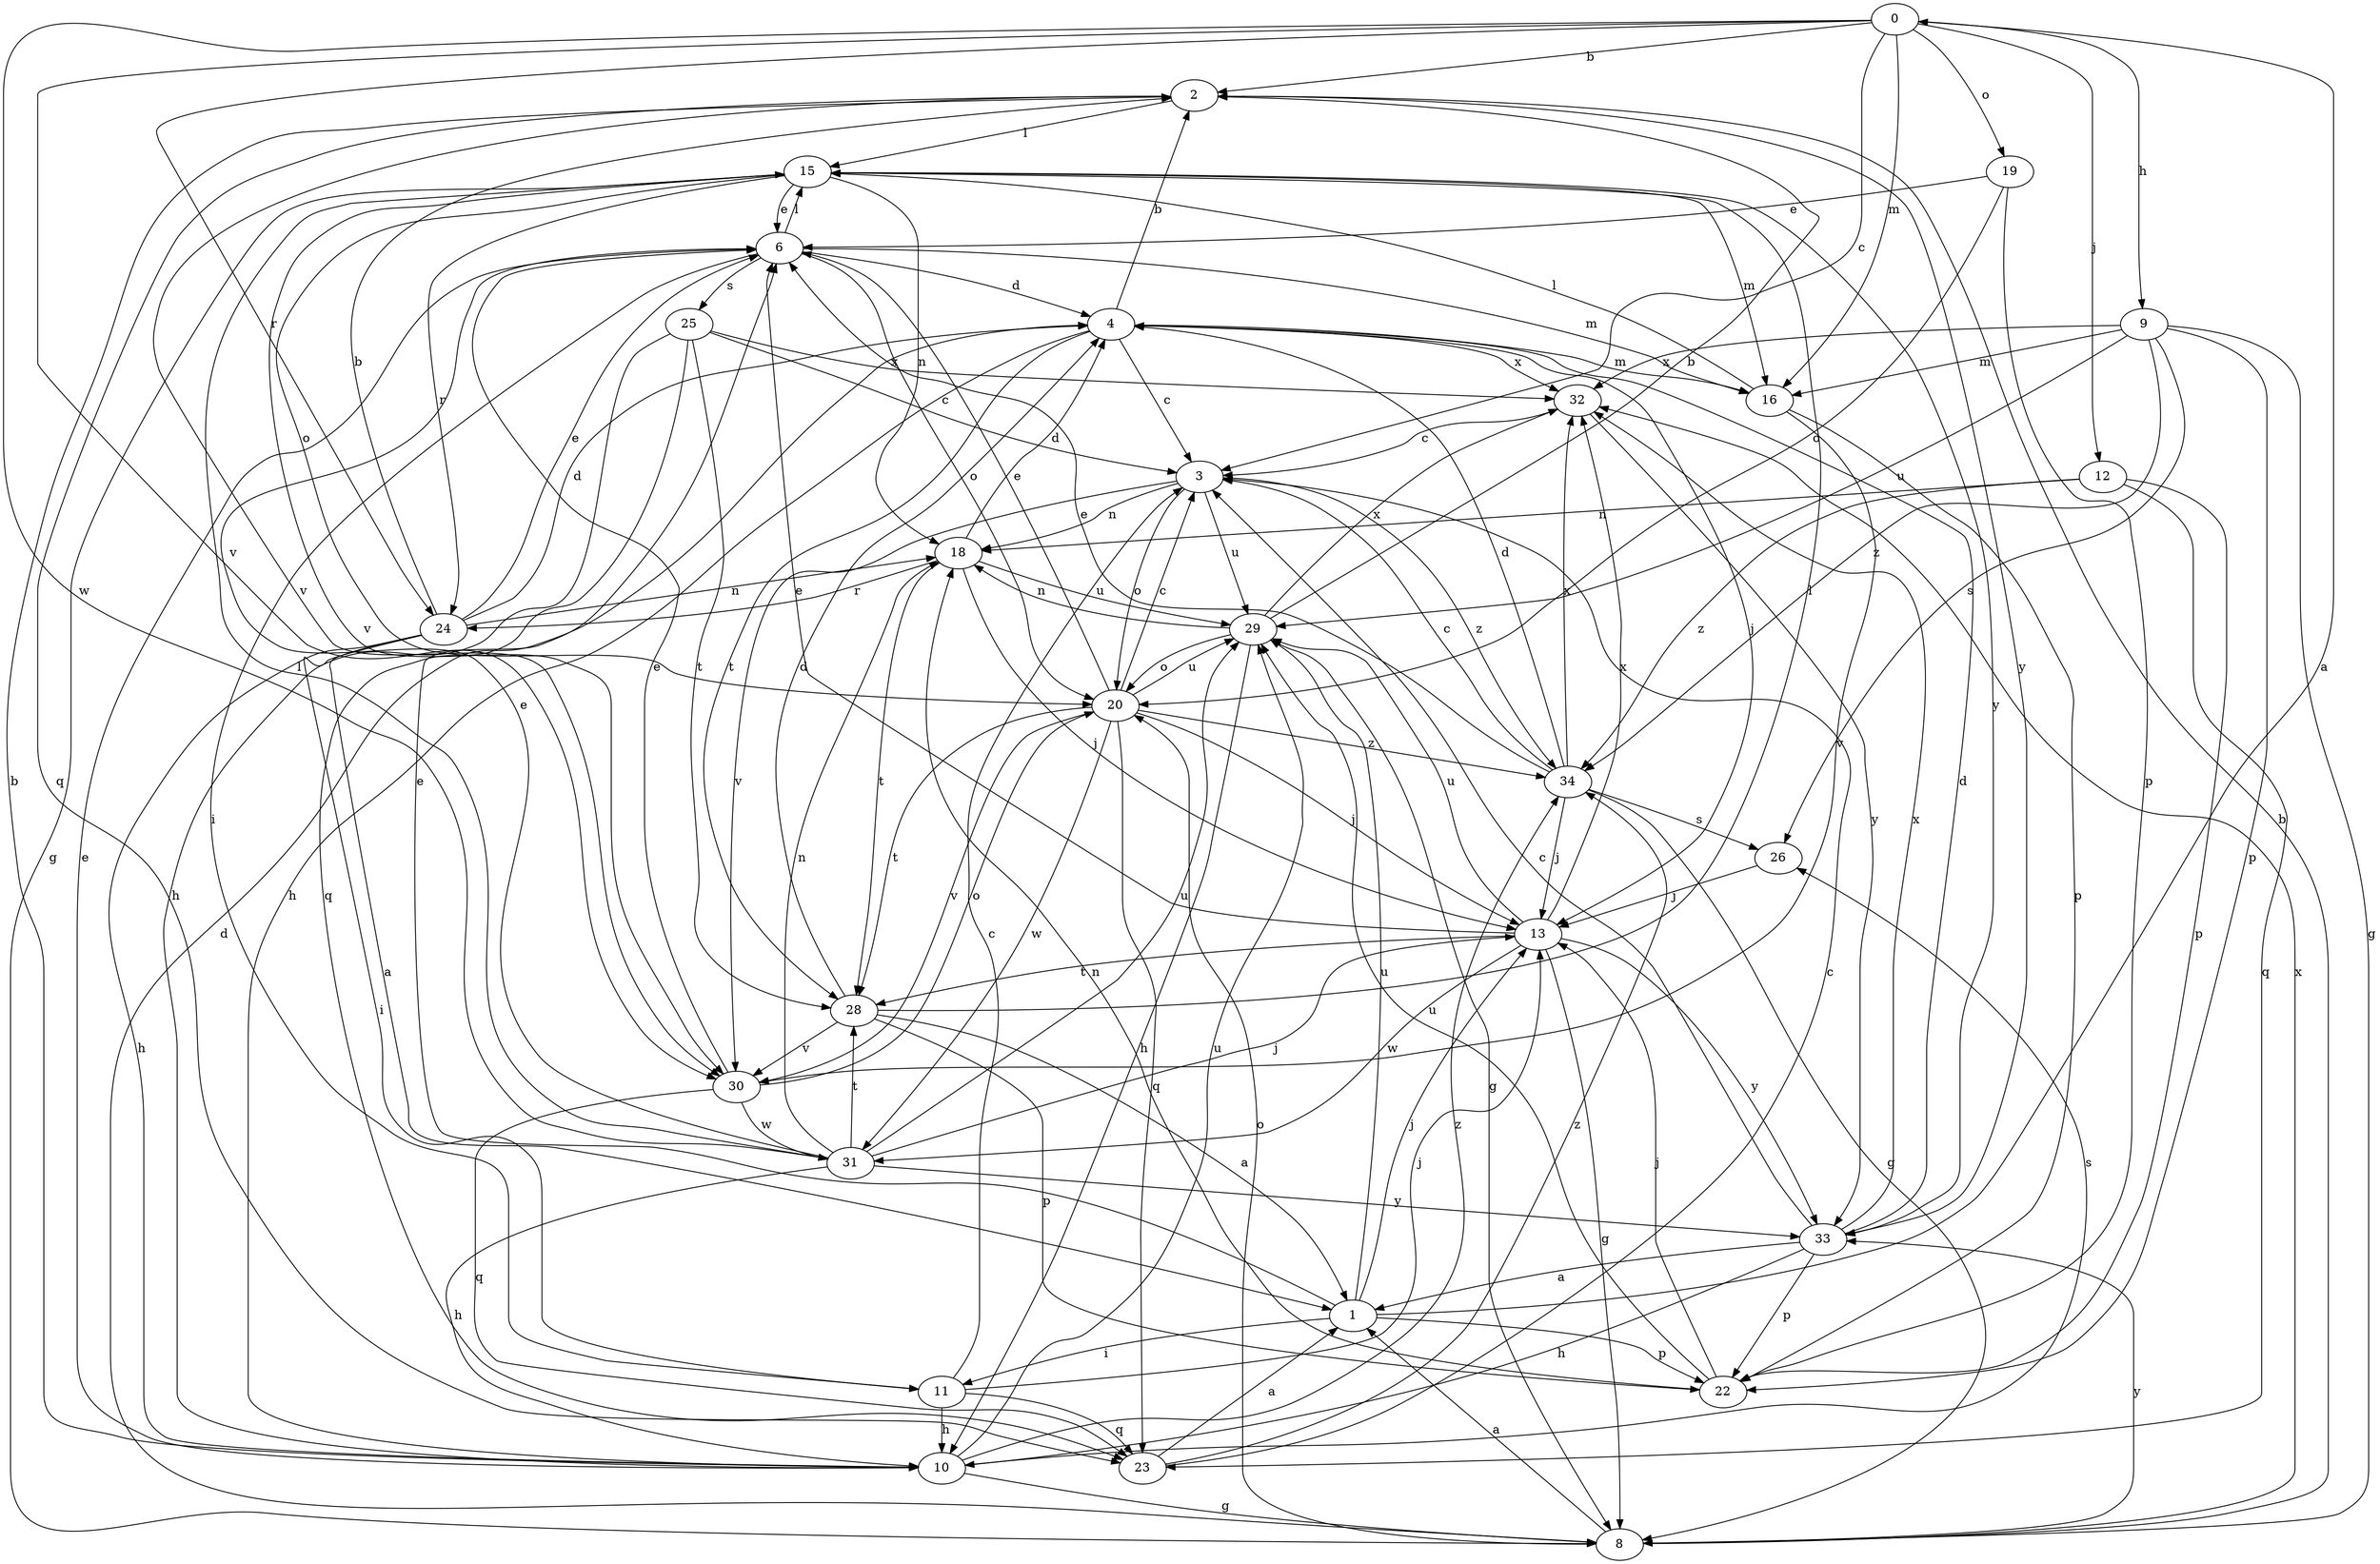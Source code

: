 strict digraph  {
0;
1;
2;
3;
4;
6;
8;
9;
10;
11;
12;
13;
15;
16;
18;
19;
20;
22;
23;
24;
25;
26;
28;
29;
30;
31;
32;
33;
34;
0 -> 2  [label=b];
0 -> 3  [label=c];
0 -> 9  [label=h];
0 -> 12  [label=j];
0 -> 16  [label=m];
0 -> 19  [label=o];
0 -> 24  [label=r];
0 -> 30  [label=v];
0 -> 31  [label=w];
1 -> 0  [label=a];
1 -> 6  [label=e];
1 -> 11  [label=i];
1 -> 13  [label=j];
1 -> 22  [label=p];
1 -> 29  [label=u];
2 -> 15  [label=l];
2 -> 23  [label=q];
2 -> 30  [label=v];
2 -> 33  [label=y];
3 -> 18  [label=n];
3 -> 20  [label=o];
3 -> 29  [label=u];
3 -> 30  [label=v];
3 -> 34  [label=z];
4 -> 2  [label=b];
4 -> 3  [label=c];
4 -> 10  [label=h];
4 -> 13  [label=j];
4 -> 16  [label=m];
4 -> 28  [label=t];
4 -> 32  [label=x];
6 -> 4  [label=d];
6 -> 11  [label=i];
6 -> 15  [label=l];
6 -> 16  [label=m];
6 -> 20  [label=o];
6 -> 25  [label=s];
8 -> 1  [label=a];
8 -> 2  [label=b];
8 -> 4  [label=d];
8 -> 20  [label=o];
8 -> 32  [label=x];
8 -> 33  [label=y];
9 -> 8  [label=g];
9 -> 16  [label=m];
9 -> 22  [label=p];
9 -> 26  [label=s];
9 -> 29  [label=u];
9 -> 32  [label=x];
9 -> 34  [label=z];
10 -> 2  [label=b];
10 -> 6  [label=e];
10 -> 8  [label=g];
10 -> 26  [label=s];
10 -> 29  [label=u];
10 -> 34  [label=z];
11 -> 3  [label=c];
11 -> 10  [label=h];
11 -> 13  [label=j];
11 -> 23  [label=q];
12 -> 18  [label=n];
12 -> 22  [label=p];
12 -> 23  [label=q];
12 -> 34  [label=z];
13 -> 6  [label=e];
13 -> 8  [label=g];
13 -> 28  [label=t];
13 -> 29  [label=u];
13 -> 31  [label=w];
13 -> 32  [label=x];
13 -> 33  [label=y];
15 -> 6  [label=e];
15 -> 8  [label=g];
15 -> 16  [label=m];
15 -> 18  [label=n];
15 -> 20  [label=o];
15 -> 24  [label=r];
15 -> 30  [label=v];
15 -> 33  [label=y];
16 -> 15  [label=l];
16 -> 22  [label=p];
16 -> 30  [label=v];
18 -> 4  [label=d];
18 -> 13  [label=j];
18 -> 24  [label=r];
18 -> 28  [label=t];
18 -> 29  [label=u];
19 -> 6  [label=e];
19 -> 20  [label=o];
19 -> 22  [label=p];
20 -> 3  [label=c];
20 -> 6  [label=e];
20 -> 13  [label=j];
20 -> 23  [label=q];
20 -> 28  [label=t];
20 -> 29  [label=u];
20 -> 30  [label=v];
20 -> 31  [label=w];
20 -> 34  [label=z];
22 -> 13  [label=j];
22 -> 18  [label=n];
22 -> 29  [label=u];
23 -> 1  [label=a];
23 -> 3  [label=c];
23 -> 34  [label=z];
24 -> 1  [label=a];
24 -> 2  [label=b];
24 -> 4  [label=d];
24 -> 6  [label=e];
24 -> 10  [label=h];
24 -> 11  [label=i];
24 -> 18  [label=n];
25 -> 3  [label=c];
25 -> 10  [label=h];
25 -> 23  [label=q];
25 -> 28  [label=t];
25 -> 32  [label=x];
26 -> 13  [label=j];
28 -> 1  [label=a];
28 -> 4  [label=d];
28 -> 15  [label=l];
28 -> 22  [label=p];
28 -> 30  [label=v];
29 -> 2  [label=b];
29 -> 8  [label=g];
29 -> 10  [label=h];
29 -> 18  [label=n];
29 -> 20  [label=o];
29 -> 32  [label=x];
30 -> 6  [label=e];
30 -> 20  [label=o];
30 -> 23  [label=q];
30 -> 31  [label=w];
31 -> 6  [label=e];
31 -> 10  [label=h];
31 -> 13  [label=j];
31 -> 15  [label=l];
31 -> 18  [label=n];
31 -> 28  [label=t];
31 -> 29  [label=u];
31 -> 33  [label=y];
32 -> 3  [label=c];
32 -> 33  [label=y];
33 -> 1  [label=a];
33 -> 3  [label=c];
33 -> 4  [label=d];
33 -> 10  [label=h];
33 -> 22  [label=p];
33 -> 32  [label=x];
34 -> 3  [label=c];
34 -> 4  [label=d];
34 -> 6  [label=e];
34 -> 8  [label=g];
34 -> 13  [label=j];
34 -> 26  [label=s];
34 -> 32  [label=x];
}
